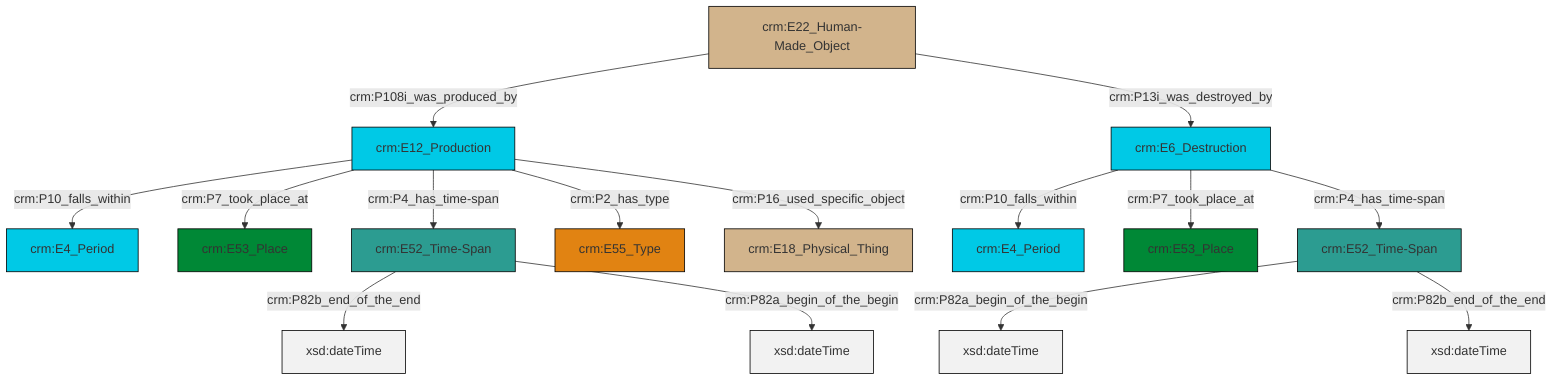 graph TD
classDef Literal fill:#f2f2f2,stroke:#000000;
classDef CRM_Entity fill:#FFFFFF,stroke:#000000;
classDef Temporal_Entity fill:#00C9E6, stroke:#000000;
classDef Type fill:#E18312, stroke:#000000;
classDef Time-Span fill:#2C9C91, stroke:#000000;
classDef Appellation fill:#FFEB7F, stroke:#000000;
classDef Place fill:#008836, stroke:#000000;
classDef Persistent_Item fill:#B266B2, stroke:#000000;
classDef Conceptual_Object fill:#FFD700, stroke:#000000;
classDef Physical_Thing fill:#D2B48C, stroke:#000000;
classDef Actor fill:#f58aad, stroke:#000000;
classDef PC_Classes fill:#4ce600, stroke:#000000;
classDef Multi fill:#cccccc,stroke:#000000;

0["crm:E6_Destruction"]:::Temporal_Entity -->|crm:P10_falls_within| 1["crm:E4_Period"]:::Temporal_Entity
5["crm:E52_Time-Span"]:::Time-Span -->|crm:P82b_end_of_the_end| 6[xsd:dateTime]:::Literal
8["crm:E52_Time-Span"]:::Time-Span -->|crm:P82a_begin_of_the_begin| 9[xsd:dateTime]:::Literal
8["crm:E52_Time-Span"]:::Time-Span -->|crm:P82b_end_of_the_end| 14[xsd:dateTime]:::Literal
15["crm:E22_Human-Made_Object"]:::Physical_Thing -->|crm:P108i_was_produced_by| 16["crm:E12_Production"]:::Temporal_Entity
15["crm:E22_Human-Made_Object"]:::Physical_Thing -->|crm:P13i_was_destroyed_by| 0["crm:E6_Destruction"]:::Temporal_Entity
16["crm:E12_Production"]:::Temporal_Entity -->|crm:P10_falls_within| 2["crm:E4_Period"]:::Temporal_Entity
16["crm:E12_Production"]:::Temporal_Entity -->|crm:P7_took_place_at| 12["crm:E53_Place"]:::Place
5["crm:E52_Time-Span"]:::Time-Span -->|crm:P82a_begin_of_the_begin| 24[xsd:dateTime]:::Literal
16["crm:E12_Production"]:::Temporal_Entity -->|crm:P4_has_time-span| 5["crm:E52_Time-Span"]:::Time-Span
16["crm:E12_Production"]:::Temporal_Entity -->|crm:P2_has_type| 22["crm:E55_Type"]:::Type
0["crm:E6_Destruction"]:::Temporal_Entity -->|crm:P7_took_place_at| 18["crm:E53_Place"]:::Place
0["crm:E6_Destruction"]:::Temporal_Entity -->|crm:P4_has_time-span| 8["crm:E52_Time-Span"]:::Time-Span
16["crm:E12_Production"]:::Temporal_Entity -->|crm:P16_used_specific_object| 10["crm:E18_Physical_Thing"]:::Physical_Thing